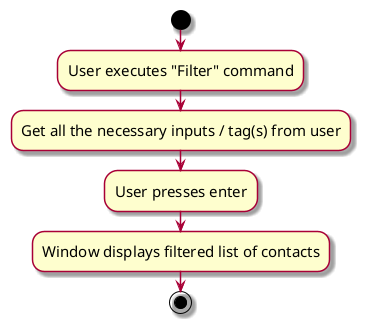 @startuml

skin rose
skinparam ActivityFontSize 15
skinparam ArrowFontSize 12
start
:User executes "Filter" command;
:Get all the necessary inputs / tag(s) from user;
:User presses enter;
:Window displays filtered list of contacts;

stop
@enduml
